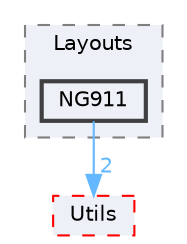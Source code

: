 digraph "Simulator/Layouts/NG911"
{
 // LATEX_PDF_SIZE
  bgcolor="transparent";
  edge [fontname=Helvetica,fontsize=10,labelfontname=Helvetica,labelfontsize=10];
  node [fontname=Helvetica,fontsize=10,shape=box,height=0.2,width=0.4];
  compound=true
  subgraph clusterdir_3ac08e5f9efe403e3352678b4856c4fc {
    graph [ bgcolor="#edf0f7", pencolor="grey50", label="Layouts", fontname=Helvetica,fontsize=10 style="filled,dashed", URL="dir_3ac08e5f9efe403e3352678b4856c4fc.html",tooltip=""]
  dir_d055dc3df2e840b9618a21d368d01163 [label="NG911", fillcolor="#edf0f7", color="grey25", style="filled,bold", URL="dir_d055dc3df2e840b9618a21d368d01163.html",tooltip=""];
  }
  dir_a0272814d0434af1122b2c8b7d064f8e [label="Utils", fillcolor="#edf0f7", color="red", style="filled,dashed", URL="dir_a0272814d0434af1122b2c8b7d064f8e.html",tooltip=""];
  dir_d055dc3df2e840b9618a21d368d01163->dir_a0272814d0434af1122b2c8b7d064f8e [headlabel="2", labeldistance=1.5 headhref="dir_000016_000022.html" color="steelblue1" fontcolor="steelblue1"];
}
